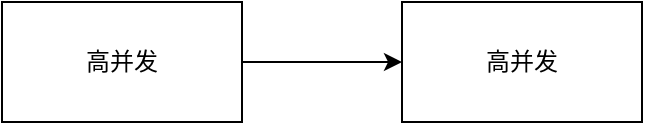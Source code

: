 <mxfile version="20.8.16" type="device"><diagram name="第 1 页" id="n_FpNMHi_EPIR9bsCi-8"><mxGraphModel dx="1003" dy="828" grid="1" gridSize="10" guides="1" tooltips="1" connect="1" arrows="1" fold="1" page="1" pageScale="1" pageWidth="827" pageHeight="1169" math="0" shadow="0"><root><mxCell id="0"/><mxCell id="1" parent="0"/><mxCell id="9_55nIRjC7iY9d4FLpJs-3" value="" style="edgeStyle=orthogonalEdgeStyle;rounded=0;orthogonalLoop=1;jettySize=auto;html=1;" edge="1" parent="1" source="9_55nIRjC7iY9d4FLpJs-1" target="9_55nIRjC7iY9d4FLpJs-2"><mxGeometry relative="1" as="geometry"/></mxCell><mxCell id="9_55nIRjC7iY9d4FLpJs-1" value="高并发" style="rounded=0;whiteSpace=wrap;html=1;" vertex="1" parent="1"><mxGeometry x="40" y="240" width="120" height="60" as="geometry"/></mxCell><mxCell id="9_55nIRjC7iY9d4FLpJs-2" value="高并发" style="rounded=0;whiteSpace=wrap;html=1;" vertex="1" parent="1"><mxGeometry x="240" y="240" width="120" height="60" as="geometry"/></mxCell></root></mxGraphModel></diagram></mxfile>